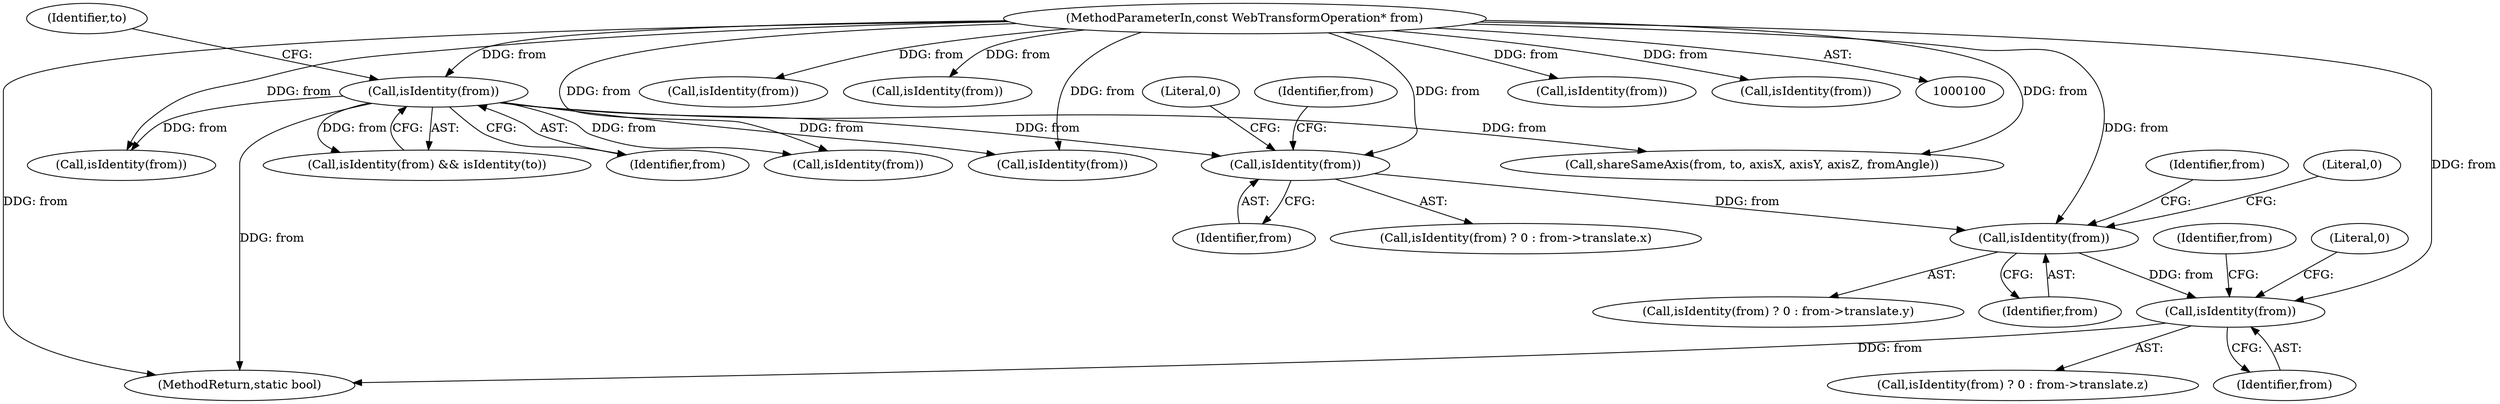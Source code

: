 digraph "0_Chrome_3c036ca040c114c077e13c35baaea78e2ddbaf61_0@pointer" {
"1000165" [label="(Call,isIdentity(from))"];
"1000153" [label="(Call,isIdentity(from))"];
"1000141" [label="(Call,isIdentity(from))"];
"1000108" [label="(Call,isIdentity(from))"];
"1000101" [label="(MethodParameterIn,const WebTransformOperation* from)"];
"1000108" [label="(Call,isIdentity(from))"];
"1000142" [label="(Identifier,from)"];
"1000109" [label="(Identifier,from)"];
"1000111" [label="(Identifier,to)"];
"1000502" [label="(MethodReturn,static bool)"];
"1000308" [label="(Call,isIdentity(from))"];
"1000170" [label="(Identifier,from)"];
"1000101" [label="(MethodParameterIn,const WebTransformOperation* from)"];
"1000332" [label="(Call,isIdentity(from))"];
"1000167" [label="(Literal,0)"];
"1000166" [label="(Identifier,from)"];
"1000284" [label="(Call,isIdentity(from))"];
"1000141" [label="(Call,isIdentity(from))"];
"1000396" [label="(Call,isIdentity(from))"];
"1000480" [label="(Call,isIdentity(from))"];
"1000254" [label="(Call,shareSameAxis(from, to, axisX, axisY, axisZ, fromAngle))"];
"1000408" [label="(Call,isIdentity(from))"];
"1000320" [label="(Call,isIdentity(from))"];
"1000152" [label="(Call,isIdentity(from) ? 0 : from->translate.y)"];
"1000165" [label="(Call,isIdentity(from))"];
"1000158" [label="(Identifier,from)"];
"1000107" [label="(Call,isIdentity(from) && isIdentity(to))"];
"1000155" [label="(Literal,0)"];
"1000164" [label="(Call,isIdentity(from) ? 0 : from->translate.z)"];
"1000154" [label="(Identifier,from)"];
"1000143" [label="(Literal,0)"];
"1000146" [label="(Identifier,from)"];
"1000153" [label="(Call,isIdentity(from))"];
"1000140" [label="(Call,isIdentity(from) ? 0 : from->translate.x)"];
"1000165" -> "1000164"  [label="AST: "];
"1000165" -> "1000166"  [label="CFG: "];
"1000166" -> "1000165"  [label="AST: "];
"1000167" -> "1000165"  [label="CFG: "];
"1000170" -> "1000165"  [label="CFG: "];
"1000165" -> "1000502"  [label="DDG: from"];
"1000153" -> "1000165"  [label="DDG: from"];
"1000101" -> "1000165"  [label="DDG: from"];
"1000153" -> "1000152"  [label="AST: "];
"1000153" -> "1000154"  [label="CFG: "];
"1000154" -> "1000153"  [label="AST: "];
"1000155" -> "1000153"  [label="CFG: "];
"1000158" -> "1000153"  [label="CFG: "];
"1000141" -> "1000153"  [label="DDG: from"];
"1000101" -> "1000153"  [label="DDG: from"];
"1000141" -> "1000140"  [label="AST: "];
"1000141" -> "1000142"  [label="CFG: "];
"1000142" -> "1000141"  [label="AST: "];
"1000143" -> "1000141"  [label="CFG: "];
"1000146" -> "1000141"  [label="CFG: "];
"1000108" -> "1000141"  [label="DDG: from"];
"1000101" -> "1000141"  [label="DDG: from"];
"1000108" -> "1000107"  [label="AST: "];
"1000108" -> "1000109"  [label="CFG: "];
"1000109" -> "1000108"  [label="AST: "];
"1000111" -> "1000108"  [label="CFG: "];
"1000107" -> "1000108"  [label="CFG: "];
"1000108" -> "1000502"  [label="DDG: from"];
"1000108" -> "1000107"  [label="DDG: from"];
"1000101" -> "1000108"  [label="DDG: from"];
"1000108" -> "1000254"  [label="DDG: from"];
"1000108" -> "1000308"  [label="DDG: from"];
"1000108" -> "1000396"  [label="DDG: from"];
"1000108" -> "1000480"  [label="DDG: from"];
"1000101" -> "1000100"  [label="AST: "];
"1000101" -> "1000502"  [label="DDG: from"];
"1000101" -> "1000254"  [label="DDG: from"];
"1000101" -> "1000284"  [label="DDG: from"];
"1000101" -> "1000308"  [label="DDG: from"];
"1000101" -> "1000320"  [label="DDG: from"];
"1000101" -> "1000332"  [label="DDG: from"];
"1000101" -> "1000396"  [label="DDG: from"];
"1000101" -> "1000408"  [label="DDG: from"];
"1000101" -> "1000480"  [label="DDG: from"];
}
